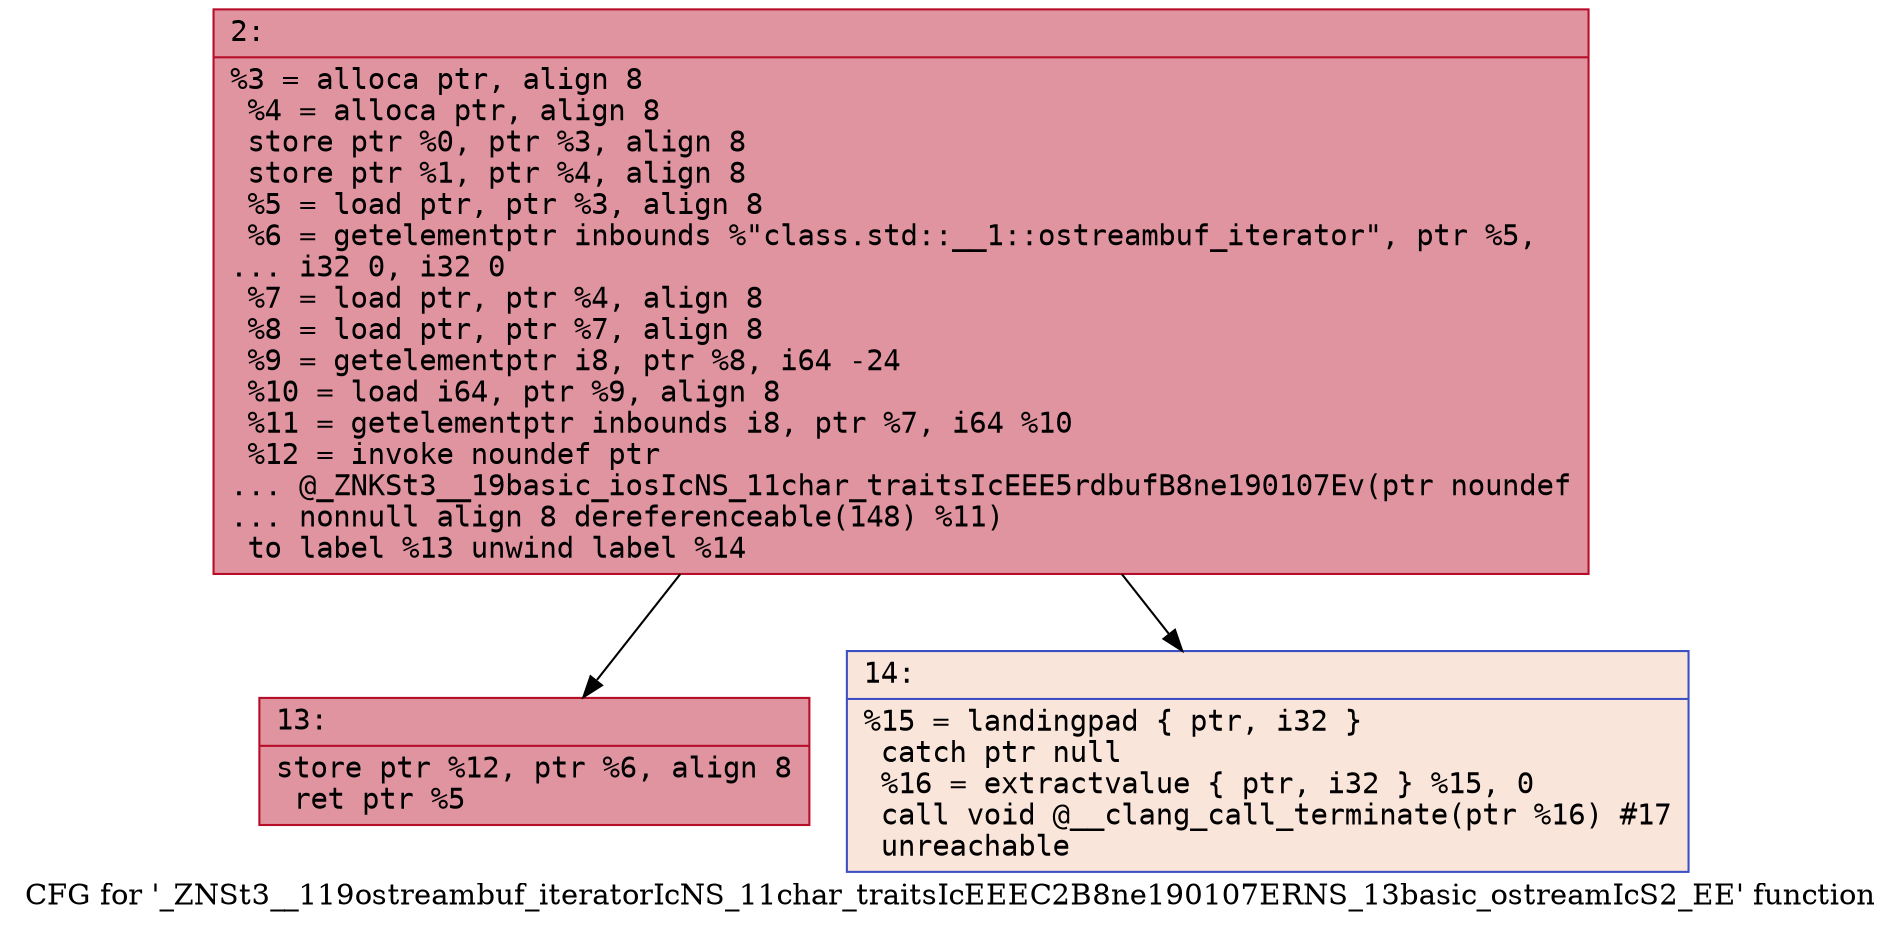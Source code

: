 digraph "CFG for '_ZNSt3__119ostreambuf_iteratorIcNS_11char_traitsIcEEEC2B8ne190107ERNS_13basic_ostreamIcS2_EE' function" {
	label="CFG for '_ZNSt3__119ostreambuf_iteratorIcNS_11char_traitsIcEEEC2B8ne190107ERNS_13basic_ostreamIcS2_EE' function";

	Node0x600000d3cb40 [shape=record,color="#b70d28ff", style=filled, fillcolor="#b70d2870" fontname="Courier",label="{2:\l|  %3 = alloca ptr, align 8\l  %4 = alloca ptr, align 8\l  store ptr %0, ptr %3, align 8\l  store ptr %1, ptr %4, align 8\l  %5 = load ptr, ptr %3, align 8\l  %6 = getelementptr inbounds %\"class.std::__1::ostreambuf_iterator\", ptr %5,\l... i32 0, i32 0\l  %7 = load ptr, ptr %4, align 8\l  %8 = load ptr, ptr %7, align 8\l  %9 = getelementptr i8, ptr %8, i64 -24\l  %10 = load i64, ptr %9, align 8\l  %11 = getelementptr inbounds i8, ptr %7, i64 %10\l  %12 = invoke noundef ptr\l... @_ZNKSt3__19basic_iosIcNS_11char_traitsIcEEE5rdbufB8ne190107Ev(ptr noundef\l... nonnull align 8 dereferenceable(148) %11)\l          to label %13 unwind label %14\l}"];
	Node0x600000d3cb40 -> Node0x600000d3cb90[tooltip="2 -> 13\nProbability 100.00%" ];
	Node0x600000d3cb40 -> Node0x600000d3cbe0[tooltip="2 -> 14\nProbability 0.00%" ];
	Node0x600000d3cb90 [shape=record,color="#b70d28ff", style=filled, fillcolor="#b70d2870" fontname="Courier",label="{13:\l|  store ptr %12, ptr %6, align 8\l  ret ptr %5\l}"];
	Node0x600000d3cbe0 [shape=record,color="#3d50c3ff", style=filled, fillcolor="#f4c5ad70" fontname="Courier",label="{14:\l|  %15 = landingpad \{ ptr, i32 \}\l          catch ptr null\l  %16 = extractvalue \{ ptr, i32 \} %15, 0\l  call void @__clang_call_terminate(ptr %16) #17\l  unreachable\l}"];
}
